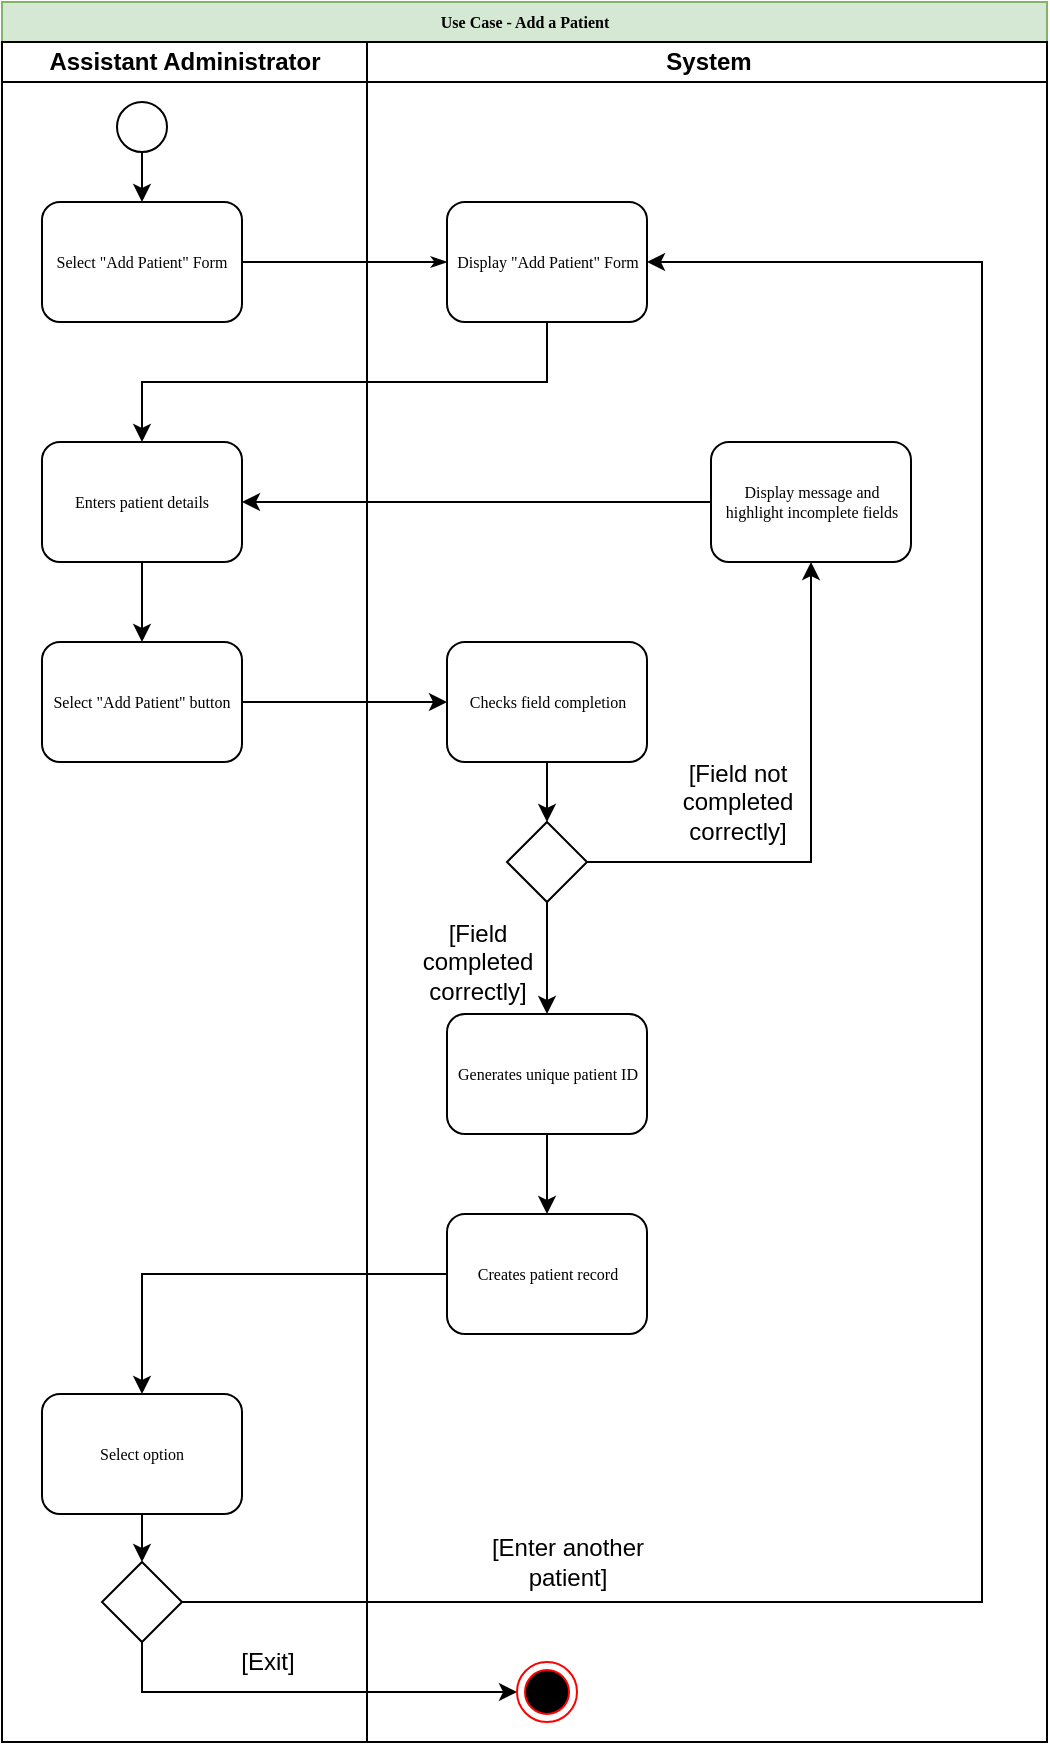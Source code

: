 <mxfile version="13.1.3" type="device"><diagram name="Page-1" id="74e2e168-ea6b-b213-b513-2b3c1d86103e"><mxGraphModel dx="1038" dy="548" grid="1" gridSize="10" guides="1" tooltips="1" connect="1" arrows="1" fold="1" page="1" pageScale="1" pageWidth="1100" pageHeight="850" background="#ffffff" math="0" shadow="0"><root><mxCell id="0"/><mxCell id="1" parent="0"/><mxCell id="77e6c97f196da883-1" value="Use Case - Add a Patient" style="swimlane;html=1;childLayout=stackLayout;startSize=20;rounded=0;shadow=0;labelBackgroundColor=none;strokeWidth=1;fontFamily=Verdana;fontSize=8;align=center;fillColor=#d5e8d4;strokeColor=#82b366;" parent="1" vertex="1"><mxGeometry x="70" y="60" width="522.5" height="870" as="geometry"/></mxCell><mxCell id="77e6c97f196da883-2" value="Assistant Administrator" style="swimlane;html=1;startSize=20;" parent="77e6c97f196da883-1" vertex="1"><mxGeometry y="20" width="182.5" height="850" as="geometry"/></mxCell><mxCell id="ZdBTL1t5dG3beJrsOJjh-3" value="" style="edgeStyle=orthogonalEdgeStyle;rounded=0;orthogonalLoop=1;jettySize=auto;html=1;" parent="77e6c97f196da883-2" source="ZdBTL1t5dG3beJrsOJjh-1" target="77e6c97f196da883-8" edge="1"><mxGeometry relative="1" as="geometry"/></mxCell><mxCell id="ZdBTL1t5dG3beJrsOJjh-41" value="" style="rhombus;whiteSpace=wrap;html=1;" parent="77e6c97f196da883-2" vertex="1"><mxGeometry x="50" y="760" width="40" height="40" as="geometry"/></mxCell><mxCell id="ZdBTL1t5dG3beJrsOJjh-1" value="" style="ellipse;whiteSpace=wrap;html=1;aspect=fixed;" parent="77e6c97f196da883-2" vertex="1"><mxGeometry x="57.5" y="30" width="25" height="25" as="geometry"/></mxCell><mxCell id="77e6c97f196da883-8" value="Select &quot;Add Patient&quot; Form" style="rounded=1;whiteSpace=wrap;html=1;shadow=0;labelBackgroundColor=none;strokeWidth=1;fontFamily=Verdana;fontSize=8;align=center;" parent="77e6c97f196da883-2" vertex="1"><mxGeometry x="20" y="80" width="100" height="60" as="geometry"/></mxCell><mxCell id="ZdBTL1t5dG3beJrsOJjh-9" value="" style="edgeStyle=orthogonalEdgeStyle;rounded=0;orthogonalLoop=1;jettySize=auto;html=1;" parent="77e6c97f196da883-2" source="77e6c97f196da883-9" target="ZdBTL1t5dG3beJrsOJjh-8" edge="1"><mxGeometry relative="1" as="geometry"/></mxCell><mxCell id="77e6c97f196da883-9" value="Enters patient details" style="rounded=1;whiteSpace=wrap;html=1;shadow=0;labelBackgroundColor=none;strokeWidth=1;fontFamily=Verdana;fontSize=8;align=center;" parent="77e6c97f196da883-2" vertex="1"><mxGeometry x="20" y="200" width="100" height="60" as="geometry"/></mxCell><mxCell id="ZdBTL1t5dG3beJrsOJjh-8" value="Select &quot;Add Patient&quot; button" style="rounded=1;whiteSpace=wrap;html=1;shadow=0;labelBackgroundColor=none;strokeWidth=1;fontFamily=Verdana;fontSize=8;align=center;" parent="77e6c97f196da883-2" vertex="1"><mxGeometry x="20" y="300" width="100" height="60" as="geometry"/></mxCell><mxCell id="ZdBTL1t5dG3beJrsOJjh-40" value="" style="edgeStyle=orthogonalEdgeStyle;rounded=0;orthogonalLoop=1;jettySize=auto;html=1;entryX=0.5;entryY=0;entryDx=0;entryDy=0;" parent="77e6c97f196da883-2" source="ZdBTL1t5dG3beJrsOJjh-16" target="ZdBTL1t5dG3beJrsOJjh-41" edge="1"><mxGeometry relative="1" as="geometry"><mxPoint x="70" y="816" as="targetPoint"/></mxGeometry></mxCell><mxCell id="ZdBTL1t5dG3beJrsOJjh-16" value="Select option" style="rounded=1;whiteSpace=wrap;html=1;shadow=0;labelBackgroundColor=none;strokeWidth=1;fontFamily=Verdana;fontSize=8;align=center;" parent="77e6c97f196da883-2" vertex="1"><mxGeometry x="20" y="676" width="100" height="60" as="geometry"/></mxCell><mxCell id="ZdBTL1t5dG3beJrsOJjh-46" value="[Exit]" style="text;html=1;strokeColor=none;fillColor=none;align=center;verticalAlign=middle;whiteSpace=wrap;rounded=0;" parent="77e6c97f196da883-2" vertex="1"><mxGeometry x="82.5" y="800" width="100" height="20" as="geometry"/></mxCell><mxCell id="77e6c97f196da883-26" style="edgeStyle=orthogonalEdgeStyle;rounded=1;html=1;labelBackgroundColor=none;startArrow=none;startFill=0;startSize=5;endArrow=classicThin;endFill=1;endSize=5;jettySize=auto;orthogonalLoop=1;strokeWidth=1;fontFamily=Verdana;fontSize=8" parent="77e6c97f196da883-1" source="77e6c97f196da883-8" target="77e6c97f196da883-11" edge="1"><mxGeometry relative="1" as="geometry"/></mxCell><mxCell id="ZdBTL1t5dG3beJrsOJjh-11" value="" style="edgeStyle=orthogonalEdgeStyle;rounded=0;orthogonalLoop=1;jettySize=auto;html=1;" parent="77e6c97f196da883-1" source="ZdBTL1t5dG3beJrsOJjh-8" target="ZdBTL1t5dG3beJrsOJjh-10" edge="1"><mxGeometry relative="1" as="geometry"/></mxCell><mxCell id="ZdBTL1t5dG3beJrsOJjh-17" value="" style="edgeStyle=orthogonalEdgeStyle;rounded=0;orthogonalLoop=1;jettySize=auto;html=1;entryX=0.5;entryY=0;entryDx=0;entryDy=0;" parent="77e6c97f196da883-1" source="ZdBTL1t5dG3beJrsOJjh-14" target="ZdBTL1t5dG3beJrsOJjh-16" edge="1"><mxGeometry relative="1" as="geometry"/></mxCell><mxCell id="ZdBTL1t5dG3beJrsOJjh-21" value="" style="edgeStyle=orthogonalEdgeStyle;rounded=0;orthogonalLoop=1;jettySize=auto;html=1;entryX=0;entryY=0.5;entryDx=0;entryDy=0;exitX=0.5;exitY=1;exitDx=0;exitDy=0;" parent="77e6c97f196da883-1" source="ZdBTL1t5dG3beJrsOJjh-41" target="ZdBTL1t5dG3beJrsOJjh-24" edge="1"><mxGeometry relative="1" as="geometry"><mxPoint x="200" y="640" as="targetPoint"/></mxGeometry></mxCell><mxCell id="ZdBTL1t5dG3beJrsOJjh-22" style="edgeStyle=orthogonalEdgeStyle;rounded=0;orthogonalLoop=1;jettySize=auto;html=1;exitX=0.5;exitY=1;exitDx=0;exitDy=0;entryX=0.5;entryY=0;entryDx=0;entryDy=0;" parent="77e6c97f196da883-1" source="77e6c97f196da883-11" target="77e6c97f196da883-9" edge="1"><mxGeometry relative="1" as="geometry"/></mxCell><mxCell id="ZdBTL1t5dG3beJrsOJjh-37" style="edgeStyle=orthogonalEdgeStyle;rounded=0;orthogonalLoop=1;jettySize=auto;html=1;exitX=0;exitY=0.5;exitDx=0;exitDy=0;entryX=1;entryY=0.5;entryDx=0;entryDy=0;" parent="77e6c97f196da883-1" source="ZdBTL1t5dG3beJrsOJjh-34" target="77e6c97f196da883-9" edge="1"><mxGeometry relative="1" as="geometry"/></mxCell><mxCell id="77e6c97f196da883-3" value="System" style="swimlane;html=1;startSize=20;" parent="77e6c97f196da883-1" vertex="1"><mxGeometry x="182.5" y="20" width="340" height="850" as="geometry"/></mxCell><mxCell id="ZdBTL1t5dG3beJrsOJjh-29" style="edgeStyle=orthogonalEdgeStyle;rounded=0;orthogonalLoop=1;jettySize=auto;html=1;exitX=0.5;exitY=1;exitDx=0;exitDy=0;entryX=0.5;entryY=0;entryDx=0;entryDy=0;" parent="77e6c97f196da883-3" source="ZdBTL1t5dG3beJrsOJjh-27" target="ZdBTL1t5dG3beJrsOJjh-12" edge="1"><mxGeometry relative="1" as="geometry"/></mxCell><mxCell id="ZdBTL1t5dG3beJrsOJjh-35" style="edgeStyle=orthogonalEdgeStyle;rounded=0;orthogonalLoop=1;jettySize=auto;html=1;entryX=0.5;entryY=1;entryDx=0;entryDy=0;exitX=1;exitY=0.5;exitDx=0;exitDy=0;" parent="77e6c97f196da883-3" source="ZdBTL1t5dG3beJrsOJjh-27" target="ZdBTL1t5dG3beJrsOJjh-34" edge="1"><mxGeometry relative="1" as="geometry"><mxPoint x="120" y="410" as="sourcePoint"/></mxGeometry></mxCell><mxCell id="ZdBTL1t5dG3beJrsOJjh-38" value="[Field completed correctly]" style="text;html=1;strokeColor=none;fillColor=none;align=center;verticalAlign=middle;whiteSpace=wrap;rounded=0;" parent="77e6c97f196da883-3" vertex="1"><mxGeometry x="20" y="450" width="70" height="20" as="geometry"/></mxCell><mxCell id="ZdBTL1t5dG3beJrsOJjh-27" value="" style="rhombus;whiteSpace=wrap;html=1;" parent="77e6c97f196da883-3" vertex="1"><mxGeometry x="70" y="390" width="40" height="40" as="geometry"/></mxCell><mxCell id="ZdBTL1t5dG3beJrsOJjh-28" style="edgeStyle=orthogonalEdgeStyle;rounded=0;orthogonalLoop=1;jettySize=auto;html=1;exitX=0.5;exitY=1;exitDx=0;exitDy=0;entryX=0.5;entryY=0;entryDx=0;entryDy=0;" parent="77e6c97f196da883-3" source="ZdBTL1t5dG3beJrsOJjh-10" target="ZdBTL1t5dG3beJrsOJjh-27" edge="1"><mxGeometry relative="1" as="geometry"/></mxCell><mxCell id="ZdBTL1t5dG3beJrsOJjh-10" value="Checks field completion" style="rounded=1;whiteSpace=wrap;html=1;shadow=0;labelBackgroundColor=none;strokeWidth=1;fontFamily=Verdana;fontSize=8;align=center;" parent="77e6c97f196da883-3" vertex="1"><mxGeometry x="40" y="300" width="100" height="60" as="geometry"/></mxCell><mxCell id="ZdBTL1t5dG3beJrsOJjh-15" value="" style="edgeStyle=orthogonalEdgeStyle;rounded=0;orthogonalLoop=1;jettySize=auto;html=1;" parent="77e6c97f196da883-3" source="ZdBTL1t5dG3beJrsOJjh-12" target="ZdBTL1t5dG3beJrsOJjh-14" edge="1"><mxGeometry relative="1" as="geometry"/></mxCell><mxCell id="77e6c97f196da883-11" value="Display &quot;Add Patient&quot; Form" style="rounded=1;whiteSpace=wrap;html=1;shadow=0;labelBackgroundColor=none;strokeWidth=1;fontFamily=Verdana;fontSize=8;align=center;" parent="77e6c97f196da883-3" vertex="1"><mxGeometry x="40" y="80" width="100" height="60" as="geometry"/></mxCell><mxCell id="ZdBTL1t5dG3beJrsOJjh-12" value="Generates unique patient ID" style="rounded=1;whiteSpace=wrap;html=1;shadow=0;labelBackgroundColor=none;strokeWidth=1;fontFamily=Verdana;fontSize=8;align=center;" parent="77e6c97f196da883-3" vertex="1"><mxGeometry x="40" y="486" width="100" height="60" as="geometry"/></mxCell><mxCell id="ZdBTL1t5dG3beJrsOJjh-14" value="Creates patient record" style="rounded=1;whiteSpace=wrap;html=1;shadow=0;labelBackgroundColor=none;strokeWidth=1;fontFamily=Verdana;fontSize=8;align=center;" parent="77e6c97f196da883-3" vertex="1"><mxGeometry x="40" y="586" width="100" height="60" as="geometry"/></mxCell><mxCell id="ZdBTL1t5dG3beJrsOJjh-24" value="" style="ellipse;html=1;shape=endState;fillColor=#000000;strokeColor=#ff0000;" parent="77e6c97f196da883-3" vertex="1"><mxGeometry x="75" y="810" width="30" height="30" as="geometry"/></mxCell><mxCell id="ZdBTL1t5dG3beJrsOJjh-45" value="[Enter another patient]" style="text;html=1;strokeColor=none;fillColor=none;align=center;verticalAlign=middle;whiteSpace=wrap;rounded=0;" parent="77e6c97f196da883-3" vertex="1"><mxGeometry x="50" y="750" width="100" height="20" as="geometry"/></mxCell><mxCell id="ZdBTL1t5dG3beJrsOJjh-31" value="[Field not completed correctly]" style="text;html=1;strokeColor=none;fillColor=none;align=center;verticalAlign=middle;whiteSpace=wrap;rounded=0;" parent="77e6c97f196da883-3" vertex="1"><mxGeometry x="150" y="370" width="70" height="20" as="geometry"/></mxCell><mxCell id="ZdBTL1t5dG3beJrsOJjh-34" value="Display message and highlight incomplete fields" style="rounded=1;whiteSpace=wrap;html=1;shadow=0;labelBackgroundColor=none;strokeWidth=1;fontFamily=Verdana;fontSize=8;align=center;" parent="77e6c97f196da883-3" vertex="1"><mxGeometry x="172" y="200" width="100" height="60" as="geometry"/></mxCell><mxCell id="ZdBTL1t5dG3beJrsOJjh-44" style="edgeStyle=orthogonalEdgeStyle;rounded=0;orthogonalLoop=1;jettySize=auto;html=1;exitX=1;exitY=0.5;exitDx=0;exitDy=0;entryX=1;entryY=0.5;entryDx=0;entryDy=0;" parent="77e6c97f196da883-1" source="ZdBTL1t5dG3beJrsOJjh-41" target="77e6c97f196da883-11" edge="1"><mxGeometry relative="1" as="geometry"><Array as="points"><mxPoint x="490" y="800"/><mxPoint x="490" y="130"/></Array></mxGeometry></mxCell></root></mxGraphModel></diagram></mxfile>